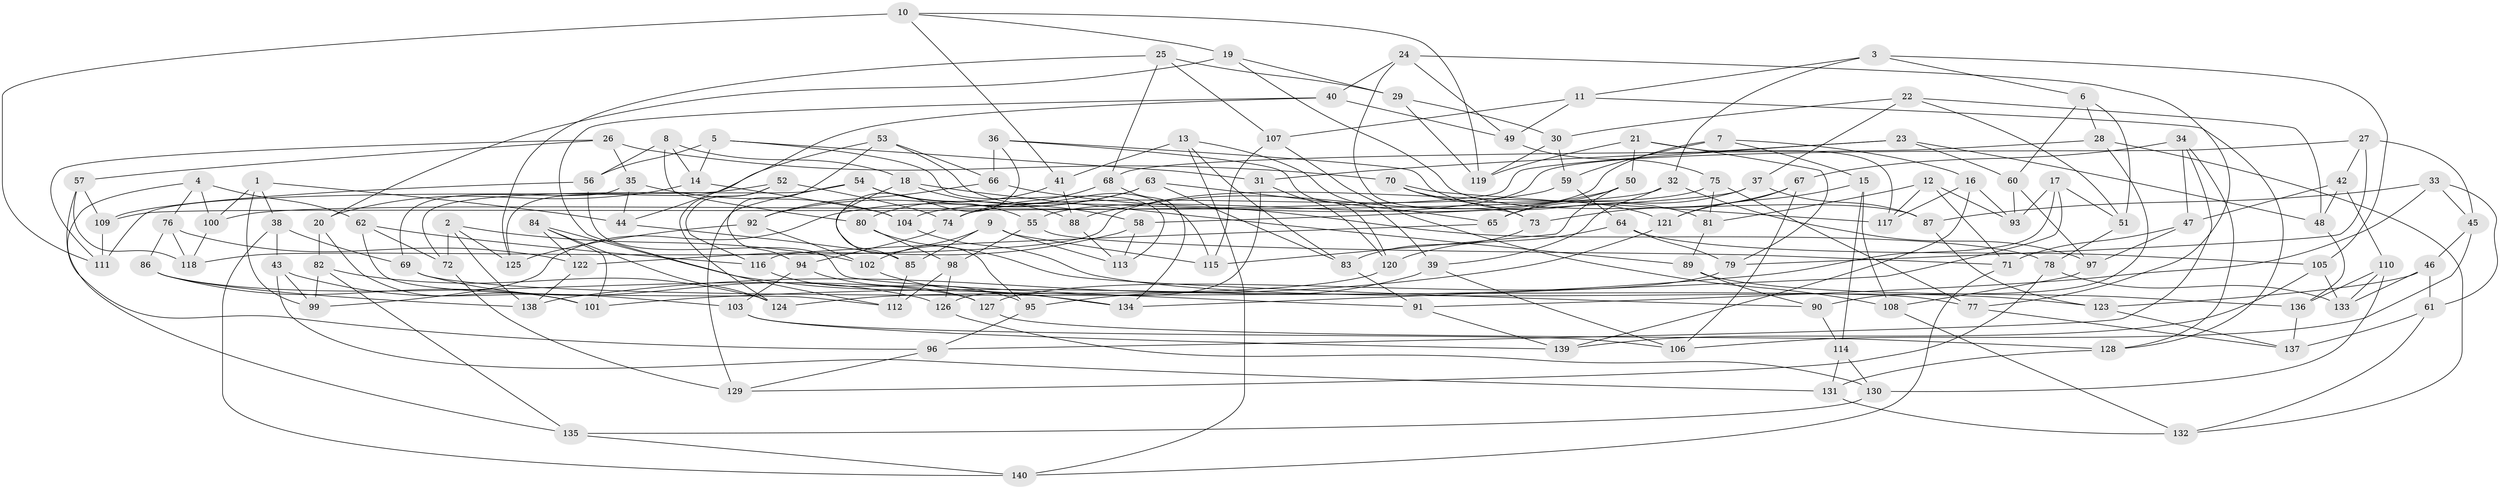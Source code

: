 // coarse degree distribution, {4: 0.6785714285714286, 9: 0.011904761904761904, 5: 0.16666666666666666, 8: 0.03571428571428571, 3: 0.023809523809523808, 14: 0.011904761904761904, 7: 0.023809523809523808, 16: 0.011904761904761904, 2: 0.011904761904761904, 10: 0.011904761904761904, 11: 0.011904761904761904}
// Generated by graph-tools (version 1.1) at 2025/04/03/04/25 22:04:11]
// undirected, 140 vertices, 280 edges
graph export_dot {
graph [start="1"]
  node [color=gray90,style=filled];
  1;
  2;
  3;
  4;
  5;
  6;
  7;
  8;
  9;
  10;
  11;
  12;
  13;
  14;
  15;
  16;
  17;
  18;
  19;
  20;
  21;
  22;
  23;
  24;
  25;
  26;
  27;
  28;
  29;
  30;
  31;
  32;
  33;
  34;
  35;
  36;
  37;
  38;
  39;
  40;
  41;
  42;
  43;
  44;
  45;
  46;
  47;
  48;
  49;
  50;
  51;
  52;
  53;
  54;
  55;
  56;
  57;
  58;
  59;
  60;
  61;
  62;
  63;
  64;
  65;
  66;
  67;
  68;
  69;
  70;
  71;
  72;
  73;
  74;
  75;
  76;
  77;
  78;
  79;
  80;
  81;
  82;
  83;
  84;
  85;
  86;
  87;
  88;
  89;
  90;
  91;
  92;
  93;
  94;
  95;
  96;
  97;
  98;
  99;
  100;
  101;
  102;
  103;
  104;
  105;
  106;
  107;
  108;
  109;
  110;
  111;
  112;
  113;
  114;
  115;
  116;
  117;
  118;
  119;
  120;
  121;
  122;
  123;
  124;
  125;
  126;
  127;
  128;
  129;
  130;
  131;
  132;
  133;
  134;
  135;
  136;
  137;
  138;
  139;
  140;
  1 -- 99;
  1 -- 38;
  1 -- 100;
  1 -- 44;
  2 -- 102;
  2 -- 125;
  2 -- 138;
  2 -- 72;
  3 -- 11;
  3 -- 32;
  3 -- 105;
  3 -- 6;
  4 -- 62;
  4 -- 100;
  4 -- 76;
  4 -- 135;
  5 -- 56;
  5 -- 113;
  5 -- 31;
  5 -- 14;
  6 -- 60;
  6 -- 51;
  6 -- 28;
  7 -- 55;
  7 -- 59;
  7 -- 16;
  7 -- 15;
  8 -- 18;
  8 -- 14;
  8 -- 56;
  8 -- 80;
  9 -- 113;
  9 -- 102;
  9 -- 115;
  9 -- 85;
  10 -- 19;
  10 -- 41;
  10 -- 119;
  10 -- 111;
  11 -- 49;
  11 -- 128;
  11 -- 107;
  12 -- 117;
  12 -- 81;
  12 -- 93;
  12 -- 71;
  13 -- 41;
  13 -- 140;
  13 -- 83;
  13 -- 39;
  14 -- 20;
  14 -- 104;
  15 -- 121;
  15 -- 108;
  15 -- 114;
  16 -- 139;
  16 -- 93;
  16 -- 117;
  17 -- 93;
  17 -- 51;
  17 -- 134;
  17 -- 101;
  18 -- 58;
  18 -- 95;
  18 -- 89;
  19 -- 29;
  19 -- 87;
  19 -- 20;
  20 -- 101;
  20 -- 82;
  21 -- 50;
  21 -- 119;
  21 -- 117;
  21 -- 79;
  22 -- 51;
  22 -- 30;
  22 -- 37;
  22 -- 48;
  23 -- 48;
  23 -- 31;
  23 -- 60;
  23 -- 109;
  24 -- 77;
  24 -- 40;
  24 -- 73;
  24 -- 49;
  25 -- 68;
  25 -- 125;
  25 -- 29;
  25 -- 107;
  26 -- 70;
  26 -- 57;
  26 -- 111;
  26 -- 35;
  27 -- 42;
  27 -- 45;
  27 -- 104;
  27 -- 79;
  28 -- 90;
  28 -- 68;
  28 -- 132;
  29 -- 30;
  29 -- 119;
  30 -- 119;
  30 -- 59;
  31 -- 120;
  31 -- 126;
  32 -- 100;
  32 -- 39;
  32 -- 97;
  33 -- 45;
  33 -- 91;
  33 -- 87;
  33 -- 61;
  34 -- 128;
  34 -- 67;
  34 -- 47;
  34 -- 96;
  35 -- 44;
  35 -- 69;
  35 -- 104;
  36 -- 81;
  36 -- 120;
  36 -- 66;
  36 -- 85;
  37 -- 87;
  37 -- 65;
  37 -- 58;
  38 -- 69;
  38 -- 43;
  38 -- 140;
  39 -- 106;
  39 -- 95;
  40 -- 112;
  40 -- 44;
  40 -- 49;
  41 -- 80;
  41 -- 88;
  42 -- 48;
  42 -- 110;
  42 -- 47;
  43 -- 99;
  43 -- 131;
  43 -- 103;
  44 -- 85;
  45 -- 46;
  45 -- 106;
  46 -- 123;
  46 -- 133;
  46 -- 61;
  47 -- 71;
  47 -- 97;
  48 -- 136;
  49 -- 75;
  50 -- 115;
  50 -- 65;
  50 -- 88;
  51 -- 78;
  52 -- 111;
  52 -- 74;
  52 -- 124;
  52 -- 116;
  53 -- 115;
  53 -- 66;
  53 -- 94;
  53 -- 125;
  54 -- 72;
  54 -- 55;
  54 -- 129;
  54 -- 88;
  55 -- 98;
  55 -- 71;
  56 -- 91;
  56 -- 109;
  57 -- 96;
  57 -- 109;
  57 -- 118;
  58 -- 113;
  58 -- 122;
  59 -- 74;
  59 -- 64;
  60 -- 97;
  60 -- 93;
  61 -- 137;
  61 -- 132;
  62 -- 72;
  62 -- 112;
  62 -- 116;
  63 -- 92;
  63 -- 65;
  63 -- 99;
  63 -- 83;
  64 -- 120;
  64 -- 105;
  64 -- 79;
  65 -- 116;
  66 -- 92;
  66 -- 78;
  67 -- 73;
  67 -- 121;
  67 -- 106;
  68 -- 134;
  68 -- 74;
  69 -- 77;
  69 -- 126;
  70 -- 121;
  70 -- 117;
  70 -- 73;
  71 -- 140;
  72 -- 129;
  73 -- 83;
  74 -- 94;
  75 -- 77;
  75 -- 81;
  75 -- 118;
  76 -- 118;
  76 -- 122;
  76 -- 86;
  77 -- 137;
  78 -- 129;
  78 -- 133;
  79 -- 127;
  80 -- 98;
  80 -- 90;
  81 -- 89;
  82 -- 124;
  82 -- 135;
  82 -- 99;
  83 -- 91;
  84 -- 124;
  84 -- 101;
  84 -- 134;
  84 -- 122;
  85 -- 112;
  86 -- 138;
  86 -- 127;
  86 -- 101;
  87 -- 123;
  88 -- 113;
  89 -- 136;
  89 -- 90;
  90 -- 114;
  91 -- 139;
  92 -- 125;
  92 -- 102;
  94 -- 95;
  94 -- 103;
  95 -- 96;
  96 -- 129;
  97 -- 108;
  98 -- 126;
  98 -- 112;
  100 -- 118;
  102 -- 134;
  103 -- 139;
  103 -- 106;
  104 -- 123;
  105 -- 139;
  105 -- 133;
  107 -- 115;
  107 -- 108;
  108 -- 132;
  109 -- 111;
  110 -- 136;
  110 -- 130;
  110 -- 133;
  114 -- 130;
  114 -- 131;
  116 -- 127;
  120 -- 124;
  121 -- 138;
  122 -- 138;
  123 -- 137;
  126 -- 130;
  127 -- 128;
  128 -- 131;
  130 -- 135;
  131 -- 132;
  135 -- 140;
  136 -- 137;
}
